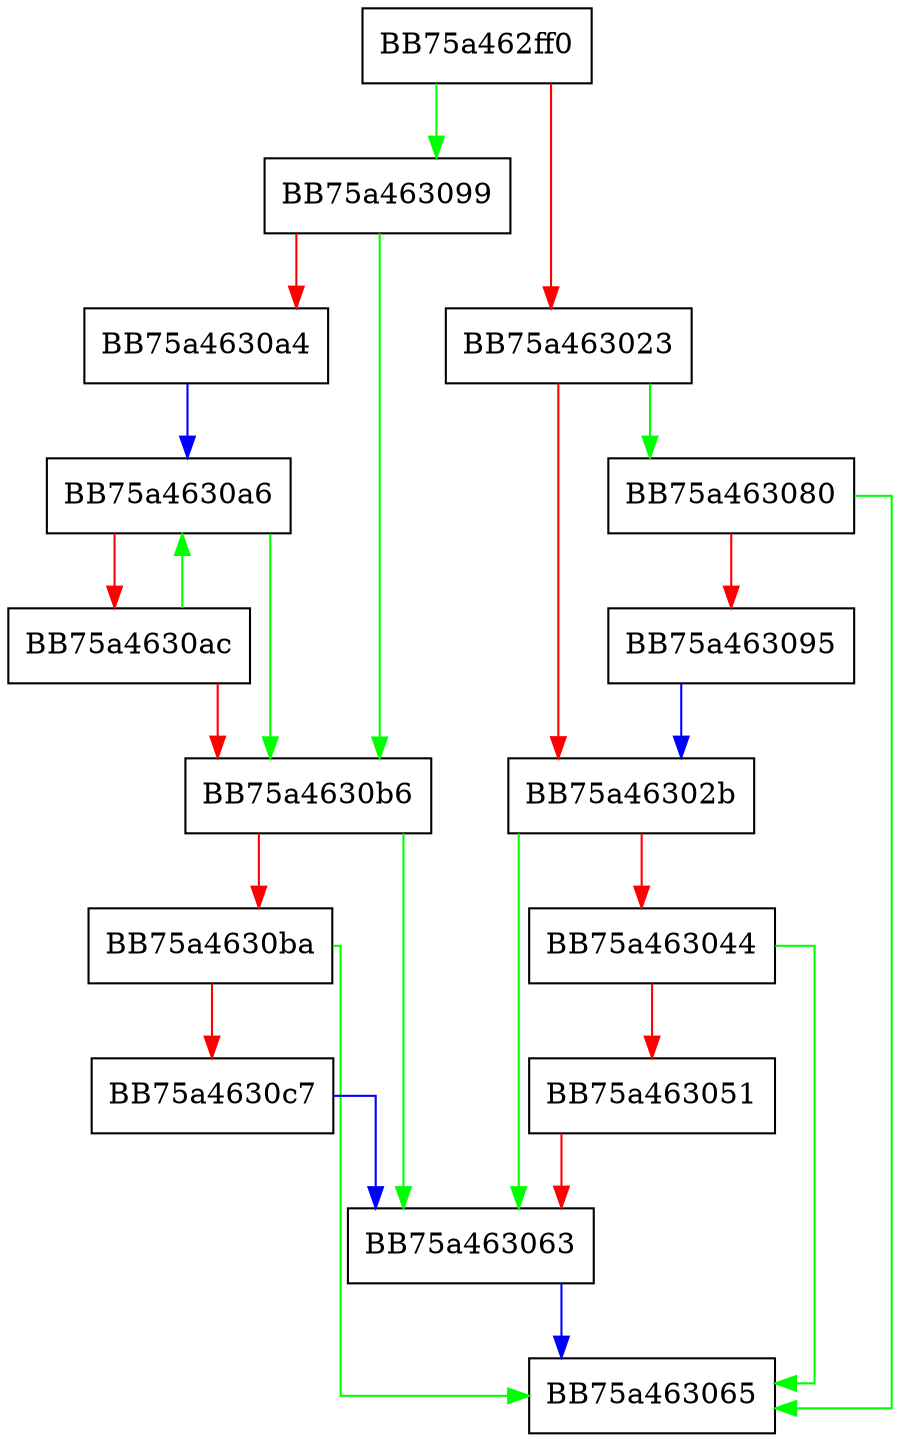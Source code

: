 digraph btreeOverwriteContent {
  node [shape="box"];
  graph [splines=ortho];
  BB75a462ff0 -> BB75a463099 [color="green"];
  BB75a462ff0 -> BB75a463023 [color="red"];
  BB75a463023 -> BB75a463080 [color="green"];
  BB75a463023 -> BB75a46302b [color="red"];
  BB75a46302b -> BB75a463063 [color="green"];
  BB75a46302b -> BB75a463044 [color="red"];
  BB75a463044 -> BB75a463065 [color="green"];
  BB75a463044 -> BB75a463051 [color="red"];
  BB75a463051 -> BB75a463063 [color="red"];
  BB75a463063 -> BB75a463065 [color="blue"];
  BB75a463080 -> BB75a463065 [color="green"];
  BB75a463080 -> BB75a463095 [color="red"];
  BB75a463095 -> BB75a46302b [color="blue"];
  BB75a463099 -> BB75a4630b6 [color="green"];
  BB75a463099 -> BB75a4630a4 [color="red"];
  BB75a4630a4 -> BB75a4630a6 [color="blue"];
  BB75a4630a6 -> BB75a4630b6 [color="green"];
  BB75a4630a6 -> BB75a4630ac [color="red"];
  BB75a4630ac -> BB75a4630a6 [color="green"];
  BB75a4630ac -> BB75a4630b6 [color="red"];
  BB75a4630b6 -> BB75a463063 [color="green"];
  BB75a4630b6 -> BB75a4630ba [color="red"];
  BB75a4630ba -> BB75a463065 [color="green"];
  BB75a4630ba -> BB75a4630c7 [color="red"];
  BB75a4630c7 -> BB75a463063 [color="blue"];
}